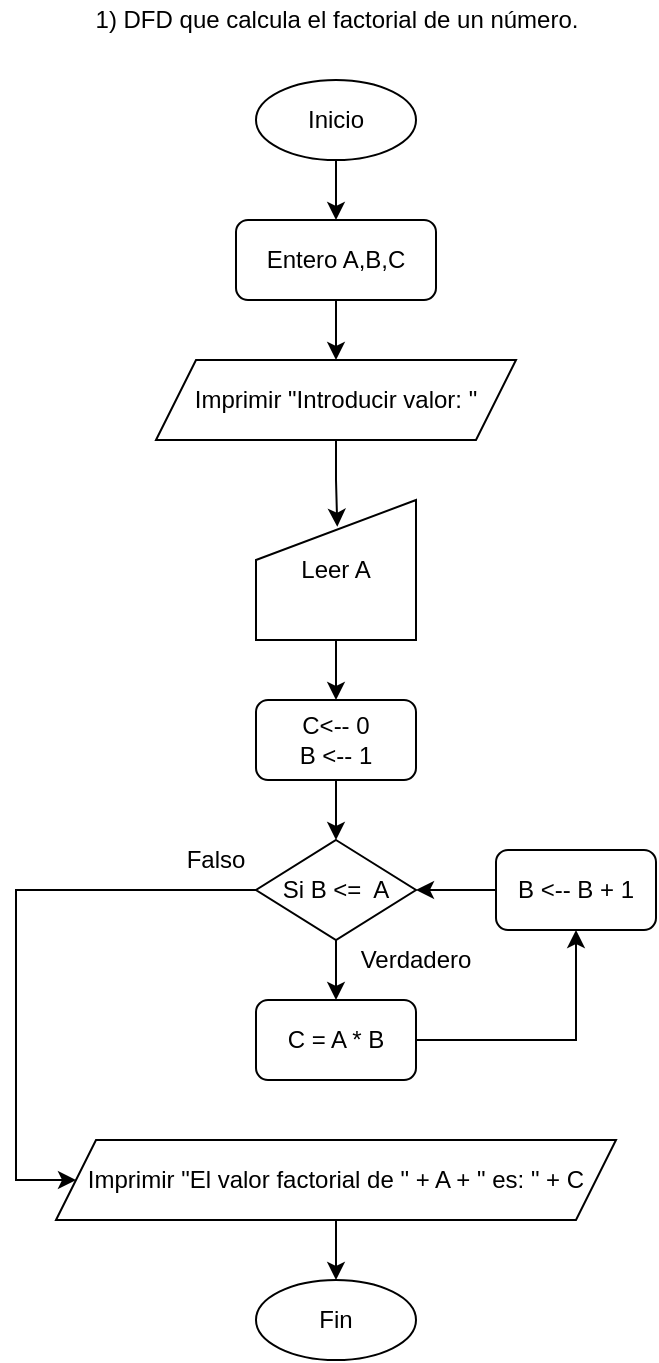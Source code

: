 <mxfile>
    <diagram id="ddBfkIQUEOLVVdWuOcfF" name="Page-1">
        <mxGraphModel dx="820" dy="478" grid="1" gridSize="10" guides="1" tooltips="1" connect="1" arrows="1" fold="1" page="1" pageScale="1" pageWidth="827" pageHeight="1169" math="0" shadow="0">
            <root>
                <mxCell id="0"/>
                <mxCell id="1" parent="0"/>
                <mxCell id="2" value="1) DFD que calcula el factorial de un número." style="text;html=1;strokeColor=none;fillColor=none;align=center;verticalAlign=middle;whiteSpace=wrap;rounded=0;" parent="1" vertex="1">
                    <mxGeometry x="117.5" y="200" width="245" height="20" as="geometry"/>
                </mxCell>
                <mxCell id="9" value="" style="edgeStyle=orthogonalEdgeStyle;rounded=0;orthogonalLoop=1;jettySize=auto;html=1;" parent="1" source="3" target="5" edge="1">
                    <mxGeometry relative="1" as="geometry"/>
                </mxCell>
                <mxCell id="3" value="Inicio" style="ellipse;whiteSpace=wrap;html=1;" parent="1" vertex="1">
                    <mxGeometry x="200" y="240" width="80" height="40" as="geometry"/>
                </mxCell>
                <mxCell id="18" value="" style="edgeStyle=orthogonalEdgeStyle;rounded=0;orthogonalLoop=1;jettySize=auto;html=1;" parent="1" source="4" target="14" edge="1">
                    <mxGeometry relative="1" as="geometry"/>
                </mxCell>
                <mxCell id="4" value="Leer A" style="shape=manualInput;whiteSpace=wrap;html=1;" parent="1" vertex="1">
                    <mxGeometry x="200" y="450" width="80" height="70" as="geometry"/>
                </mxCell>
                <mxCell id="10" value="" style="edgeStyle=orthogonalEdgeStyle;rounded=0;orthogonalLoop=1;jettySize=auto;html=1;" parent="1" source="5" target="8" edge="1">
                    <mxGeometry relative="1" as="geometry"/>
                </mxCell>
                <mxCell id="5" value="Entero A,B,C" style="rounded=1;whiteSpace=wrap;html=1;" parent="1" vertex="1">
                    <mxGeometry x="190" y="310" width="100" height="40" as="geometry"/>
                </mxCell>
                <mxCell id="13" style="edgeStyle=orthogonalEdgeStyle;rounded=0;orthogonalLoop=1;jettySize=auto;html=1;entryX=0.508;entryY=0.191;entryDx=0;entryDy=0;entryPerimeter=0;" parent="1" source="8" target="4" edge="1">
                    <mxGeometry relative="1" as="geometry"/>
                </mxCell>
                <mxCell id="8" value="Imprimir &quot;Introducir valor: &quot;" style="shape=parallelogram;perimeter=parallelogramPerimeter;whiteSpace=wrap;html=1;fixedSize=1;" parent="1" vertex="1">
                    <mxGeometry x="150" y="380" width="180" height="40" as="geometry"/>
                </mxCell>
                <mxCell id="19" value="" style="edgeStyle=orthogonalEdgeStyle;rounded=0;orthogonalLoop=1;jettySize=auto;html=1;" parent="1" source="14" target="15" edge="1">
                    <mxGeometry relative="1" as="geometry"/>
                </mxCell>
                <mxCell id="14" value="C&amp;lt;-- 0&lt;br&gt;B &amp;lt;-- 1" style="rounded=1;whiteSpace=wrap;html=1;" parent="1" vertex="1">
                    <mxGeometry x="200" y="550" width="80" height="40" as="geometry"/>
                </mxCell>
                <mxCell id="20" value="" style="edgeStyle=orthogonalEdgeStyle;rounded=0;orthogonalLoop=1;jettySize=auto;html=1;" parent="1" source="15" target="17" edge="1">
                    <mxGeometry relative="1" as="geometry"/>
                </mxCell>
                <mxCell id="37" style="edgeStyle=orthogonalEdgeStyle;rounded=0;orthogonalLoop=1;jettySize=auto;html=1;entryX=0;entryY=0.5;entryDx=0;entryDy=0;" parent="1" source="15" target="22" edge="1">
                    <mxGeometry relative="1" as="geometry">
                        <Array as="points">
                            <mxPoint x="80" y="645"/>
                            <mxPoint x="80" y="790"/>
                        </Array>
                    </mxGeometry>
                </mxCell>
                <mxCell id="15" value="Si B &amp;lt;=&amp;nbsp; A" style="rhombus;whiteSpace=wrap;html=1;" parent="1" vertex="1">
                    <mxGeometry x="200" y="620" width="80" height="50" as="geometry"/>
                </mxCell>
                <mxCell id="34" style="edgeStyle=orthogonalEdgeStyle;rounded=0;orthogonalLoop=1;jettySize=auto;html=1;entryX=0.5;entryY=1;entryDx=0;entryDy=0;" parent="1" source="17" target="31" edge="1">
                    <mxGeometry relative="1" as="geometry"/>
                </mxCell>
                <mxCell id="17" value="C = A * B" style="rounded=1;whiteSpace=wrap;html=1;" parent="1" vertex="1">
                    <mxGeometry x="200" y="700" width="80" height="40" as="geometry"/>
                </mxCell>
                <mxCell id="21" value="Verdadero" style="text;html=1;strokeColor=none;fillColor=none;align=center;verticalAlign=middle;whiteSpace=wrap;rounded=0;" parent="1" vertex="1">
                    <mxGeometry x="260" y="670" width="40" height="20" as="geometry"/>
                </mxCell>
                <mxCell id="39" value="" style="edgeStyle=orthogonalEdgeStyle;rounded=0;orthogonalLoop=1;jettySize=auto;html=1;" edge="1" parent="1" source="22" target="38">
                    <mxGeometry relative="1" as="geometry"/>
                </mxCell>
                <mxCell id="22" value="Imprimir &quot;El valor factorial de &quot; + A + &quot; es: &quot; + C" style="shape=parallelogram;perimeter=parallelogramPerimeter;whiteSpace=wrap;html=1;fixedSize=1;" parent="1" vertex="1">
                    <mxGeometry x="100" y="770" width="280" height="40" as="geometry"/>
                </mxCell>
                <mxCell id="24" value="Falso" style="text;html=1;strokeColor=none;fillColor=none;align=center;verticalAlign=middle;whiteSpace=wrap;rounded=0;" parent="1" vertex="1">
                    <mxGeometry x="160" y="620" width="40" height="20" as="geometry"/>
                </mxCell>
                <mxCell id="26" style="edgeStyle=orthogonalEdgeStyle;rounded=0;orthogonalLoop=1;jettySize=auto;html=1;exitX=0.5;exitY=1;exitDx=0;exitDy=0;" parent="1" source="24" target="24" edge="1">
                    <mxGeometry relative="1" as="geometry"/>
                </mxCell>
                <mxCell id="33" style="edgeStyle=orthogonalEdgeStyle;rounded=0;orthogonalLoop=1;jettySize=auto;html=1;entryX=1;entryY=0.5;entryDx=0;entryDy=0;" parent="1" source="31" target="15" edge="1">
                    <mxGeometry relative="1" as="geometry"/>
                </mxCell>
                <mxCell id="31" value="B &amp;lt;-- B + 1" style="rounded=1;whiteSpace=wrap;html=1;" parent="1" vertex="1">
                    <mxGeometry x="320" y="625" width="80" height="40" as="geometry"/>
                </mxCell>
                <mxCell id="38" value="Fin" style="ellipse;whiteSpace=wrap;html=1;" vertex="1" parent="1">
                    <mxGeometry x="200" y="840" width="80" height="40" as="geometry"/>
                </mxCell>
            </root>
        </mxGraphModel>
    </diagram>
</mxfile>